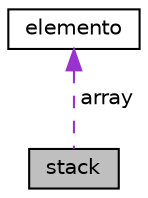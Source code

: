 digraph "stack"
{
 // LATEX_PDF_SIZE
  edge [fontname="Helvetica",fontsize="10",labelfontname="Helvetica",labelfontsize="10"];
  node [fontname="Helvetica",fontsize="10",shape=record];
  Node1 [label="stack",height=0.2,width=0.4,color="black", fillcolor="grey75", style="filled", fontcolor="black",tooltip=" "];
  Node2 -> Node1 [dir="back",color="darkorchid3",fontsize="10",style="dashed",label=" array" ,fontname="Helvetica"];
  Node2 [label="elemento",height=0.2,width=0.4,color="black", fillcolor="white", style="filled",URL="$structelemento.html",tooltip=" "];
}
